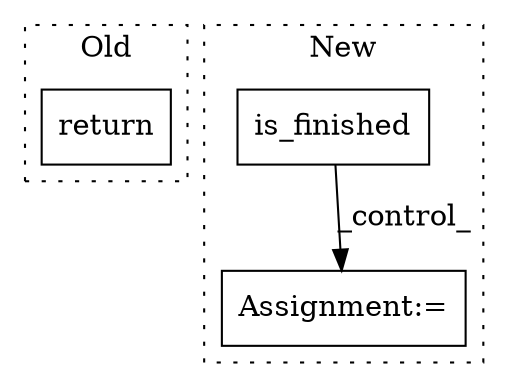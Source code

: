 digraph G {
subgraph cluster0 {
1 [label="return" a="41" s="5185" l="7" shape="box"];
label = "Old";
style="dotted";
}
subgraph cluster1 {
2 [label="is_finished" a="32" s="5499" l="13" shape="box"];
3 [label="Assignment:=" a="7" s="5617" l="1" shape="box"];
label = "New";
style="dotted";
}
2 -> 3 [label="_control_"];
}